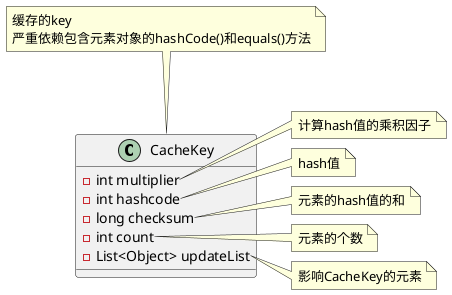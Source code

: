 @startuml

class CacheKey {
    - int multiplier
    - int hashcode
    - long checksum
    - int count
    - List<Object> updateList
 }

note top of CacheKey
    缓存的key
    严重依赖包含元素对象的hashCode()和equals()方法
end note

note right of CacheKey::multiplier
    计算hash值的乘积因子
end note

note right of CacheKey::hashcode
    hash值
end note

note right of CacheKey::checksum
    元素的hash值的和
end note

note right of CacheKey::count
    元素的个数
end note

note right of CacheKey::updateList
    影响CacheKey的元素
end note

@enduml
